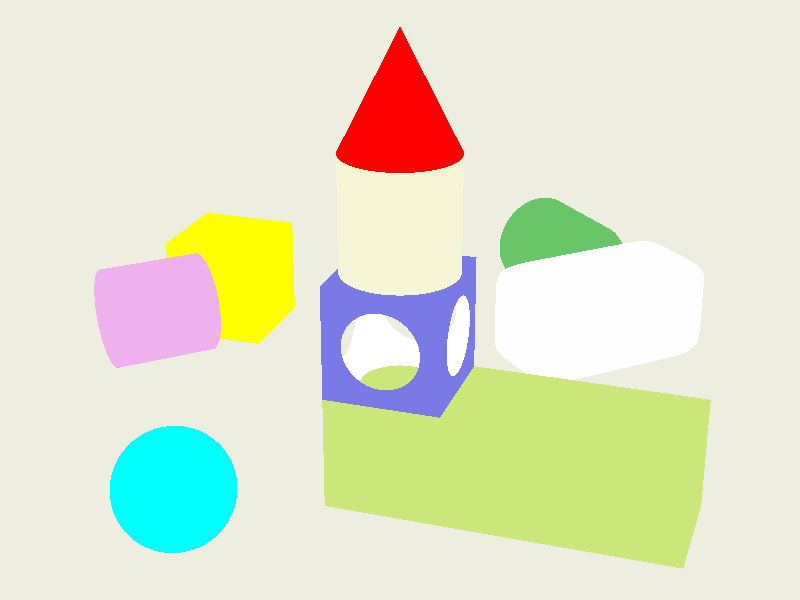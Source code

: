 #include "colors.inc" 
#include "shapes.inc"
#include "woods.inc"
#include "metals.inc"
#include "stones.inc"
#include "textures.inc"
 
camera{
  location <-10,10,-20>  
  look_at<0,0.5,0>
  angle 30
} 
 
light_source{<-3,20,-20> color 2*White}

object{ 
  Plane_XZ
    pigment{ color Wheat}     
    translate<0,-3,0>
}
 
object{ 
  cylinder{<0,0,0>,<0,0,-2>,1}
    pigment{color MediumGoldenrod}
    rotate 90*x
    translate<0,1,0>
}

object{ 
  Cone_Y
    translate <0,4,0>
    pigment{color Red}
}

difference{
  object{
    Cube
      pigment{MediumBlue}
      rotate 45*y
  }

  object{
    Sphere
      pigment{color White}            
      scale 1.2 
  }
}

object{
  Sphere
    pigment{color Cyan}
    translate<-4,-2,0>   
}
 
object{
  Cube
    pigment{YellowGreen}
    rotate 45*y 
    translate<0,-2,0>
}

object{
  box{<1,-4,-1>,<5,-1,1>}
    pigment{YellowGreen}
    rotate 45*y
} 
 
object{
  Cube
    pigment{color Yellow}
    rotate 45*y 
    translate<0,-2,8>
}    

object{
  Disk_X
    pigment{Orchid}
    translate<-2,-2,7> 
}  

object{
  Disk_Z
    pigment{color ForestGreen}
    translate<7,-2,6>
}

object{
  superellipsoid{
    <0.25, 0.25>
    material{M_Glass3} 
    scale<2.0, 1.0, 1.0>
    translate<6, -2, 3>
  }
}